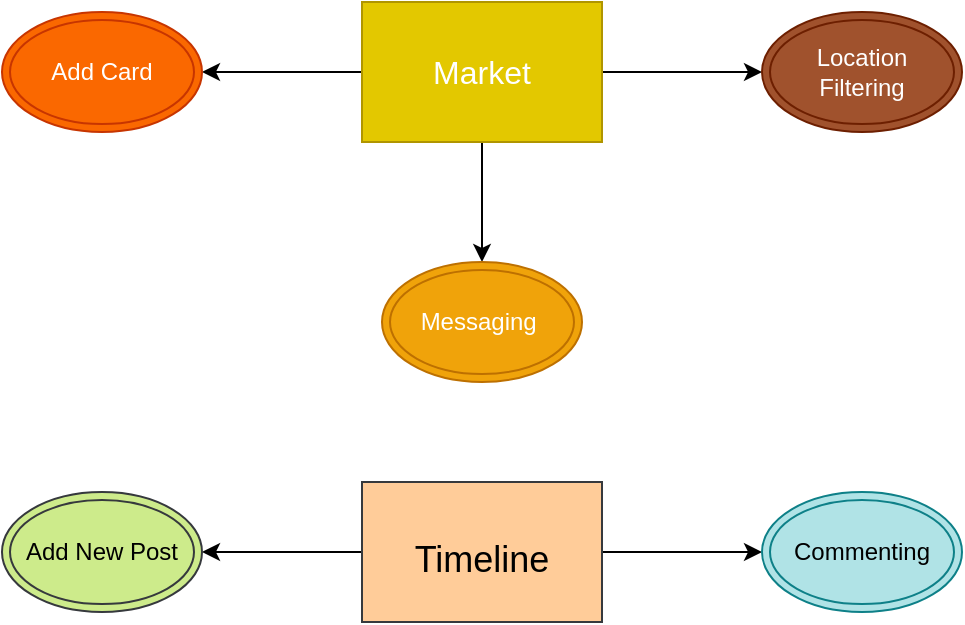 <mxfile>
    <diagram id="RpCdQGfjOjj8M6ka1glz" name="Page-1">
        <mxGraphModel dx="748" dy="523" grid="1" gridSize="10" guides="1" tooltips="1" connect="1" arrows="1" fold="1" page="1" pageScale="1" pageWidth="827" pageHeight="1169" math="0" shadow="0">
            <root>
                <mxCell id="0"/>
                <mxCell id="1" parent="0"/>
                <mxCell id="13" style="edgeStyle=orthogonalEdgeStyle;rounded=0;orthogonalLoop=1;jettySize=auto;html=1;entryX=1;entryY=0.5;entryDx=0;entryDy=0;" edge="1" parent="1" source="7" target="10">
                    <mxGeometry relative="1" as="geometry"/>
                </mxCell>
                <mxCell id="14" style="edgeStyle=orthogonalEdgeStyle;rounded=0;orthogonalLoop=1;jettySize=auto;html=1;exitX=0.5;exitY=1;exitDx=0;exitDy=0;entryX=0.5;entryY=0;entryDx=0;entryDy=0;" edge="1" parent="1" source="7" target="11">
                    <mxGeometry relative="1" as="geometry"/>
                </mxCell>
                <mxCell id="20" style="edgeStyle=orthogonalEdgeStyle;rounded=0;orthogonalLoop=1;jettySize=auto;html=1;exitX=1;exitY=0.5;exitDx=0;exitDy=0;entryX=0;entryY=0.5;entryDx=0;entryDy=0;" edge="1" parent="1" source="7" target="12">
                    <mxGeometry relative="1" as="geometry"/>
                </mxCell>
                <mxCell id="7" value="&lt;font style=&quot;font-size: 16px&quot;&gt;&lt;br&gt;Market&lt;/font&gt;" style="whiteSpace=wrap;html=1;rounded=0;align=center;verticalAlign=top;strokeColor=#B09500;fillColor=#e3c800;fontColor=#ffffff;" vertex="1" parent="1">
                    <mxGeometry x="320" y="40" width="120" height="70" as="geometry"/>
                </mxCell>
                <mxCell id="10" value="Add Card" style="ellipse;shape=doubleEllipse;whiteSpace=wrap;html=1;fontColor=#ffffff;fillColor=#fa6800;strokeColor=#C73500;" vertex="1" parent="1">
                    <mxGeometry x="140" y="45" width="100" height="60" as="geometry"/>
                </mxCell>
                <mxCell id="11" value="Messaging&amp;nbsp;" style="ellipse;shape=doubleEllipse;whiteSpace=wrap;html=1;fillColor=#f0a30a;strokeColor=#BD7000;fontColor=#ffffff;" vertex="1" parent="1">
                    <mxGeometry x="330" y="170" width="100" height="60" as="geometry"/>
                </mxCell>
                <mxCell id="12" value="Location Filtering" style="ellipse;shape=doubleEllipse;whiteSpace=wrap;html=1;fillColor=#a0522d;strokeColor=#6D1F00;fontColor=#ffffff;" vertex="1" parent="1">
                    <mxGeometry x="520" y="45" width="100" height="60" as="geometry"/>
                </mxCell>
                <mxCell id="22" style="edgeStyle=orthogonalEdgeStyle;rounded=0;orthogonalLoop=1;jettySize=auto;html=1;entryX=1;entryY=0.5;entryDx=0;entryDy=0;" edge="1" parent="1" source="25" target="26">
                    <mxGeometry relative="1" as="geometry"/>
                </mxCell>
                <mxCell id="24" style="edgeStyle=orthogonalEdgeStyle;rounded=0;orthogonalLoop=1;jettySize=auto;html=1;exitX=1;exitY=0.5;exitDx=0;exitDy=0;entryX=0;entryY=0.5;entryDx=0;entryDy=0;" edge="1" parent="1" source="25" target="28">
                    <mxGeometry relative="1" as="geometry"/>
                </mxCell>
                <mxCell id="25" value="&lt;font style=&quot;font-size: 18px&quot; color=&quot;#000000&quot;&gt;&lt;br&gt;Timeline&lt;/font&gt;" style="whiteSpace=wrap;html=1;rounded=0;align=center;verticalAlign=top;strokeColor=#36393d;fillColor=#ffcc99;" vertex="1" parent="1">
                    <mxGeometry x="320" y="280" width="120" height="70" as="geometry"/>
                </mxCell>
                <mxCell id="26" value="&lt;font color=&quot;#000000&quot;&gt;Add New Post&lt;/font&gt;" style="ellipse;shape=doubleEllipse;whiteSpace=wrap;html=1;fillColor=#cdeb8b;strokeColor=#36393d;" vertex="1" parent="1">
                    <mxGeometry x="140" y="285" width="100" height="60" as="geometry"/>
                </mxCell>
                <mxCell id="28" value="&lt;font color=&quot;#000000&quot;&gt;Commenting&lt;/font&gt;" style="ellipse;shape=doubleEllipse;whiteSpace=wrap;html=1;fillColor=#b0e3e6;strokeColor=#0e8088;" vertex="1" parent="1">
                    <mxGeometry x="520" y="285" width="100" height="60" as="geometry"/>
                </mxCell>
            </root>
        </mxGraphModel>
    </diagram>
</mxfile>